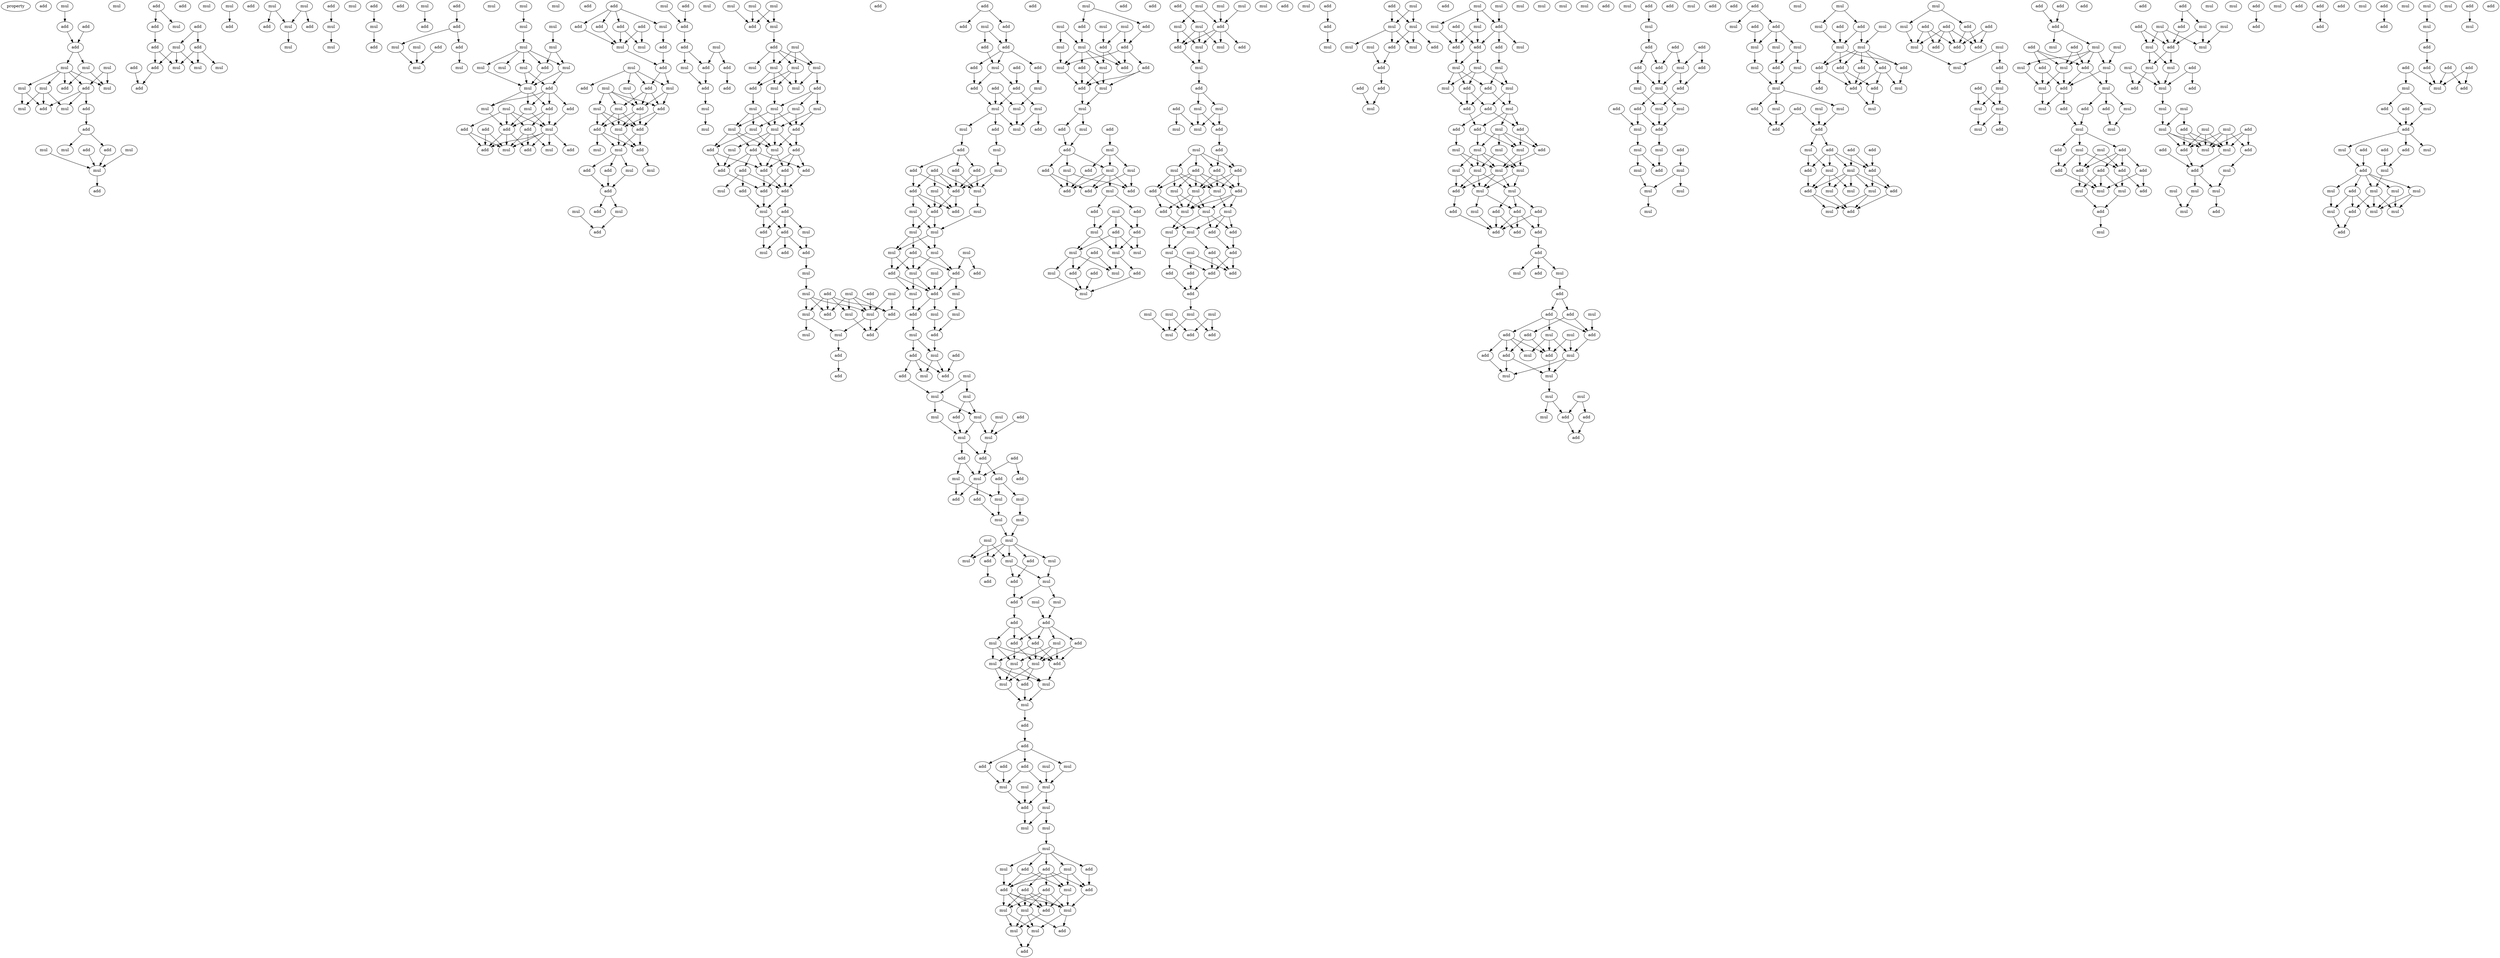 digraph {
    node [fontcolor=black]
    property [mul=2,lf=1.2]
    0 [ label = add ];
    1 [ label = mul ];
    2 [ label = add ];
    3 [ label = add ];
    4 [ label = add ];
    5 [ label = mul ];
    6 [ label = mul ];
    7 [ label = mul ];
    8 [ label = mul ];
    9 [ label = add ];
    10 [ label = mul ];
    11 [ label = add ];
    12 [ label = mul ];
    13 [ label = mul ];
    14 [ label = add ];
    15 [ label = mul ];
    16 [ label = add ];
    17 [ label = add ];
    18 [ label = add ];
    19 [ label = mul ];
    20 [ label = add ];
    21 [ label = mul ];
    22 [ label = mul ];
    23 [ label = mul ];
    24 [ label = add ];
    25 [ label = mul ];
    26 [ label = add ];
    27 [ label = mul ];
    28 [ label = add ];
    29 [ label = add ];
    30 [ label = add ];
    31 [ label = add ];
    32 [ label = mul ];
    33 [ label = mul ];
    34 [ label = mul ];
    35 [ label = add ];
    36 [ label = mul ];
    37 [ label = add ];
    38 [ label = add ];
    39 [ label = add ];
    40 [ label = mul ];
    41 [ label = mul ];
    42 [ label = add ];
    43 [ label = add ];
    44 [ label = mul ];
    45 [ label = mul ];
    46 [ label = add ];
    47 [ label = add ];
    48 [ label = mul ];
    49 [ label = mul ];
    50 [ label = add ];
    51 [ label = mul ];
    52 [ label = mul ];
    53 [ label = mul ];
    54 [ label = add ];
    55 [ label = mul ];
    56 [ label = add ];
    57 [ label = add ];
    58 [ label = mul ];
    59 [ label = add ];
    60 [ label = add ];
    61 [ label = add ];
    62 [ label = mul ];
    63 [ label = mul ];
    64 [ label = add ];
    65 [ label = mul ];
    66 [ label = add ];
    67 [ label = mul ];
    68 [ label = mul ];
    69 [ label = mul ];
    70 [ label = mul ];
    71 [ label = mul ];
    72 [ label = mul ];
    73 [ label = mul ];
    74 [ label = mul ];
    75 [ label = add ];
    76 [ label = mul ];
    77 [ label = mul ];
    78 [ label = mul ];
    79 [ label = add ];
    80 [ label = mul ];
    81 [ label = add ];
    82 [ label = mul ];
    83 [ label = add ];
    84 [ label = mul ];
    85 [ label = mul ];
    86 [ label = add ];
    87 [ label = add ];
    88 [ label = add ];
    89 [ label = add ];
    90 [ label = mul ];
    91 [ label = add ];
    92 [ label = mul ];
    93 [ label = add ];
    94 [ label = mul ];
    95 [ label = add ];
    96 [ label = mul ];
    97 [ label = add ];
    98 [ label = add ];
    99 [ label = add ];
    100 [ label = add ];
    101 [ label = add ];
    102 [ label = mul ];
    103 [ label = add ];
    104 [ label = add ];
    105 [ label = mul ];
    106 [ label = mul ];
    107 [ label = mul ];
    108 [ label = add ];
    109 [ label = add ];
    110 [ label = mul ];
    111 [ label = mul ];
    112 [ label = add ];
    113 [ label = mul ];
    114 [ label = mul ];
    115 [ label = add ];
    116 [ label = add ];
    117 [ label = mul ];
    118 [ label = add ];
    119 [ label = mul ];
    120 [ label = add ];
    121 [ label = mul ];
    122 [ label = add ];
    123 [ label = mul ];
    124 [ label = add ];
    125 [ label = add ];
    126 [ label = mul ];
    127 [ label = mul ];
    128 [ label = add ];
    129 [ label = mul ];
    130 [ label = mul ];
    131 [ label = add ];
    132 [ label = add ];
    133 [ label = mul ];
    134 [ label = add ];
    135 [ label = add ];
    136 [ label = mul ];
    137 [ label = add ];
    138 [ label = mul ];
    139 [ label = add ];
    140 [ label = mul ];
    141 [ label = add ];
    142 [ label = add ];
    143 [ label = add ];
    144 [ label = mul ];
    145 [ label = mul ];
    146 [ label = mul ];
    147 [ label = mul ];
    148 [ label = mul ];
    149 [ label = mul ];
    150 [ label = add ];
    151 [ label = add ];
    152 [ label = mul ];
    153 [ label = mul ];
    154 [ label = mul ];
    155 [ label = mul ];
    156 [ label = mul ];
    157 [ label = mul ];
    158 [ label = add ];
    159 [ label = add ];
    160 [ label = mul ];
    161 [ label = mul ];
    162 [ label = mul ];
    163 [ label = mul ];
    164 [ label = mul ];
    165 [ label = mul ];
    166 [ label = mul ];
    167 [ label = add ];
    168 [ label = mul ];
    169 [ label = mul ];
    170 [ label = add ];
    171 [ label = add ];
    172 [ label = add ];
    173 [ label = mul ];
    174 [ label = add ];
    175 [ label = add ];
    176 [ label = add ];
    177 [ label = add ];
    178 [ label = add ];
    179 [ label = add ];
    180 [ label = add ];
    181 [ label = mul ];
    182 [ label = add ];
    183 [ label = mul ];
    184 [ label = add ];
    185 [ label = add ];
    186 [ label = mul ];
    187 [ label = add ];
    188 [ label = add ];
    189 [ label = mul ];
    190 [ label = add ];
    191 [ label = mul ];
    192 [ label = mul ];
    193 [ label = add ];
    194 [ label = mul ];
    195 [ label = add ];
    196 [ label = mul ];
    197 [ label = mul ];
    198 [ label = mul ];
    199 [ label = mul ];
    200 [ label = add ];
    201 [ label = add ];
    202 [ label = mul ];
    203 [ label = mul ];
    204 [ label = add ];
    205 [ label = add ];
    206 [ label = add ];
    207 [ label = add ];
    208 [ label = add ];
    209 [ label = add ];
    210 [ label = mul ];
    211 [ label = add ];
    212 [ label = add ];
    213 [ label = add ];
    214 [ label = mul ];
    215 [ label = add ];
    216 [ label = add ];
    217 [ label = add ];
    218 [ label = mul ];
    219 [ label = add ];
    220 [ label = add ];
    221 [ label = add ];
    222 [ label = mul ];
    223 [ label = mul ];
    224 [ label = mul ];
    225 [ label = mul ];
    226 [ label = add ];
    227 [ label = add ];
    228 [ label = mul ];
    229 [ label = add ];
    230 [ label = mul ];
    231 [ label = add ];
    232 [ label = add ];
    233 [ label = add ];
    234 [ label = mul ];
    235 [ label = add ];
    236 [ label = mul ];
    237 [ label = mul ];
    238 [ label = add ];
    239 [ label = add ];
    240 [ label = mul ];
    241 [ label = mul ];
    242 [ label = add ];
    243 [ label = add ];
    244 [ label = mul ];
    245 [ label = mul ];
    246 [ label = mul ];
    247 [ label = mul ];
    248 [ label = add ];
    249 [ label = mul ];
    250 [ label = mul ];
    251 [ label = add ];
    252 [ label = add ];
    253 [ label = mul ];
    254 [ label = add ];
    255 [ label = mul ];
    256 [ label = mul ];
    257 [ label = add ];
    258 [ label = mul ];
    259 [ label = add ];
    260 [ label = mul ];
    261 [ label = add ];
    262 [ label = mul ];
    263 [ label = add ];
    264 [ label = mul ];
    265 [ label = add ];
    266 [ label = add ];
    267 [ label = add ];
    268 [ label = add ];
    269 [ label = mul ];
    270 [ label = mul ];
    271 [ label = mul ];
    272 [ label = mul ];
    273 [ label = mul ];
    274 [ label = mul ];
    275 [ label = mul ];
    276 [ label = add ];
    277 [ label = add ];
    278 [ label = mul ];
    279 [ label = mul ];
    280 [ label = add ];
    281 [ label = add ];
    282 [ label = add ];
    283 [ label = mul ];
    284 [ label = mul ];
    285 [ label = add ];
    286 [ label = add ];
    287 [ label = add ];
    288 [ label = add ];
    289 [ label = mul ];
    290 [ label = mul ];
    291 [ label = mul ];
    292 [ label = mul ];
    293 [ label = mul ];
    294 [ label = mul ];
    295 [ label = add ];
    296 [ label = mul ];
    297 [ label = mul ];
    298 [ label = mul ];
    299 [ label = add ];
    300 [ label = mul ];
    301 [ label = add ];
    302 [ label = add ];
    303 [ label = mul ];
    304 [ label = mul ];
    305 [ label = add ];
    306 [ label = add ];
    307 [ label = add ];
    308 [ label = mul ];
    309 [ label = add ];
    310 [ label = add ];
    311 [ label = add ];
    312 [ label = mul ];
    313 [ label = mul ];
    314 [ label = add ];
    315 [ label = mul ];
    316 [ label = mul ];
    317 [ label = mul ];
    318 [ label = mul ];
    319 [ label = add ];
    320 [ label = mul ];
    321 [ label = add ];
    322 [ label = add ];
    323 [ label = add ];
    324 [ label = add ];
    325 [ label = mul ];
    326 [ label = mul ];
    327 [ label = add ];
    328 [ label = mul ];
    329 [ label = mul ];
    330 [ label = mul ];
    331 [ label = add ];
    332 [ label = mul ];
    333 [ label = mul ];
    334 [ label = mul ];
    335 [ label = mul ];
    336 [ label = mul ];
    337 [ label = add ];
    338 [ label = add ];
    339 [ label = add ];
    340 [ label = mul ];
    341 [ label = add ];
    342 [ label = mul ];
    343 [ label = add ];
    344 [ label = add ];
    345 [ label = add ];
    346 [ label = mul ];
    347 [ label = mul ];
    348 [ label = add ];
    349 [ label = mul ];
    350 [ label = mul ];
    351 [ label = mul ];
    352 [ label = add ];
    353 [ label = add ];
    354 [ label = mul ];
    355 [ label = mul ];
    356 [ label = mul ];
    357 [ label = add ];
    358 [ label = add ];
    359 [ label = mul ];
    360 [ label = add ];
    361 [ label = mul ];
    362 [ label = mul ];
    363 [ label = add ];
    364 [ label = add ];
    365 [ label = mul ];
    366 [ label = mul ];
    367 [ label = add ];
    368 [ label = add ];
    369 [ label = add ];
    370 [ label = mul ];
    371 [ label = mul ];
    372 [ label = add ];
    373 [ label = add ];
    374 [ label = mul ];
    375 [ label = add ];
    376 [ label = mul ];
    377 [ label = add ];
    378 [ label = add ];
    379 [ label = mul ];
    380 [ label = add ];
    381 [ label = mul ];
    382 [ label = mul ];
    383 [ label = add ];
    384 [ label = add ];
    385 [ label = add ];
    386 [ label = mul ];
    387 [ label = add ];
    388 [ label = mul ];
    389 [ label = add ];
    390 [ label = add ];
    391 [ label = add ];
    392 [ label = mul ];
    393 [ label = mul ];
    394 [ label = add ];
    395 [ label = mul ];
    396 [ label = mul ];
    397 [ label = add ];
    398 [ label = mul ];
    399 [ label = add ];
    400 [ label = add ];
    401 [ label = mul ];
    402 [ label = mul ];
    403 [ label = add ];
    404 [ label = add ];
    405 [ label = mul ];
    406 [ label = mul ];
    407 [ label = mul ];
    408 [ label = mul ];
    409 [ label = mul ];
    410 [ label = add ];
    411 [ label = add ];
    412 [ label = add ];
    413 [ label = mul ];
    414 [ label = mul ];
    415 [ label = mul ];
    416 [ label = mul ];
    417 [ label = add ];
    418 [ label = add ];
    419 [ label = add ];
    420 [ label = mul ];
    421 [ label = mul ];
    422 [ label = mul ];
    423 [ label = mul ];
    424 [ label = add ];
    425 [ label = mul ];
    426 [ label = mul ];
    427 [ label = add ];
    428 [ label = add ];
    429 [ label = add ];
    430 [ label = mul ];
    431 [ label = add ];
    432 [ label = mul ];
    433 [ label = mul ];
    434 [ label = add ];
    435 [ label = add ];
    436 [ label = mul ];
    437 [ label = add ];
    438 [ label = mul ];
    439 [ label = mul ];
    440 [ label = mul ];
    441 [ label = mul ];
    442 [ label = add ];
    443 [ label = add ];
    444 [ label = mul ];
    445 [ label = mul ];
    446 [ label = mul ];
    447 [ label = add ];
    448 [ label = add ];
    449 [ label = add ];
    450 [ label = add ];
    451 [ label = add ];
    452 [ label = add ];
    453 [ label = add ];
    454 [ label = mul ];
    455 [ label = mul ];
    456 [ label = mul ];
    457 [ label = mul ];
    458 [ label = add ];
    459 [ label = mul ];
    460 [ label = add ];
    461 [ label = add ];
    462 [ label = add ];
    463 [ label = mul ];
    464 [ label = add ];
    465 [ label = mul ];
    466 [ label = mul ];
    467 [ label = mul ];
    468 [ label = add ];
    469 [ label = mul ];
    470 [ label = mul ];
    471 [ label = mul ];
    472 [ label = add ];
    473 [ label = add ];
    474 [ label = add ];
    475 [ label = add ];
    476 [ label = add ];
    477 [ label = mul ];
    478 [ label = mul ];
    479 [ label = mul ];
    480 [ label = add ];
    481 [ label = mul ];
    482 [ label = add ];
    483 [ label = mul ];
    484 [ label = add ];
    485 [ label = add ];
    486 [ label = add ];
    487 [ label = mul ];
    488 [ label = mul ];
    489 [ label = mul ];
    490 [ label = mul ];
    491 [ label = add ];
    492 [ label = mul ];
    493 [ label = add ];
    494 [ label = mul ];
    495 [ label = add ];
    496 [ label = mul ];
    497 [ label = add ];
    498 [ label = add ];
    499 [ label = add ];
    500 [ label = mul ];
    501 [ label = add ];
    502 [ label = mul ];
    503 [ label = add ];
    504 [ label = mul ];
    505 [ label = mul ];
    506 [ label = mul ];
    507 [ label = mul ];
    508 [ label = mul ];
    509 [ label = mul ];
    510 [ label = mul ];
    511 [ label = add ];
    512 [ label = mul ];
    513 [ label = mul ];
    514 [ label = mul ];
    515 [ label = add ];
    516 [ label = add ];
    517 [ label = add ];
    518 [ label = add ];
    519 [ label = add ];
    520 [ label = add ];
    521 [ label = add ];
    522 [ label = add ];
    523 [ label = mul ];
    524 [ label = mul ];
    525 [ label = add ];
    526 [ label = mul ];
    527 [ label = mul ];
    528 [ label = add ];
    529 [ label = add ];
    530 [ label = add ];
    531 [ label = mul ];
    532 [ label = add ];
    533 [ label = add ];
    534 [ label = add ];
    535 [ label = mul ];
    536 [ label = mul ];
    537 [ label = add ];
    538 [ label = add ];
    539 [ label = mul ];
    540 [ label = add ];
    541 [ label = mul ];
    542 [ label = mul ];
    543 [ label = mul ];
    544 [ label = mul ];
    545 [ label = mul ];
    546 [ label = add ];
    547 [ label = mul ];
    548 [ label = add ];
    549 [ label = mul ];
    550 [ label = add ];
    551 [ label = mul ];
    552 [ label = add ];
    553 [ label = mul ];
    554 [ label = add ];
    555 [ label = add ];
    556 [ label = mul ];
    557 [ label = add ];
    558 [ label = add ];
    559 [ label = mul ];
    560 [ label = add ];
    561 [ label = add ];
    562 [ label = add ];
    563 [ label = mul ];
    564 [ label = add ];
    565 [ label = add ];
    566 [ label = mul ];
    567 [ label = add ];
    568 [ label = mul ];
    569 [ label = mul ];
    570 [ label = mul ];
    571 [ label = add ];
    572 [ label = add ];
    573 [ label = mul ];
    574 [ label = add ];
    575 [ label = mul ];
    576 [ label = mul ];
    577 [ label = add ];
    578 [ label = mul ];
    579 [ label = mul ];
    580 [ label = add ];
    581 [ label = add ];
    582 [ label = mul ];
    583 [ label = mul ];
    584 [ label = mul ];
    585 [ label = add ];
    586 [ label = add ];
    587 [ label = mul ];
    588 [ label = add ];
    589 [ label = mul ];
    590 [ label = mul ];
    591 [ label = mul ];
    592 [ label = add ];
    593 [ label = mul ];
    594 [ label = mul ];
    595 [ label = mul ];
    596 [ label = mul ];
    597 [ label = add ];
    598 [ label = add ];
    599 [ label = mul ];
    600 [ label = mul ];
    601 [ label = add ];
    602 [ label = add ];
    603 [ label = add ];
    604 [ label = add ];
    605 [ label = mul ];
    606 [ label = add ];
    607 [ label = add ];
    608 [ label = add ];
    609 [ label = mul ];
    610 [ label = mul ];
    611 [ label = mul ];
    612 [ label = mul ];
    613 [ label = mul ];
    614 [ label = add ];
    615 [ label = add ];
    616 [ label = mul ];
    617 [ label = add ];
    618 [ label = mul ];
    619 [ label = mul ];
    620 [ label = add ];
    621 [ label = mul ];
    622 [ label = mul ];
    623 [ label = add ];
    624 [ label = mul ];
    625 [ label = mul ];
    626 [ label = add ];
    627 [ label = add ];
    628 [ label = add ];
    629 [ label = add ];
    630 [ label = add ];
    631 [ label = add ];
    632 [ label = mul ];
    633 [ label = add ];
    634 [ label = add ];
    635 [ label = mul ];
    636 [ label = mul ];
    637 [ label = add ];
    638 [ label = add ];
    639 [ label = add ];
    640 [ label = add ];
    641 [ label = mul ];
    642 [ label = add ];
    643 [ label = add ];
    644 [ label = mul ];
    645 [ label = mul ];
    646 [ label = add ];
    647 [ label = add ];
    648 [ label = mul ];
    649 [ label = add ];
    650 [ label = mul ];
    651 [ label = mul ];
    652 [ label = mul ];
    653 [ label = add ];
    654 [ label = add ];
    655 [ label = add ];
    656 [ label = mul ];
    657 [ label = add ];
    658 [ label = add ];
    659 [ label = mul ];
    660 [ label = mul ];
    661 [ label = mul ];
    662 [ label = add ];
    663 [ label = add ];
    664 [ label = mul ];
    665 [ label = mul ];
    666 [ label = mul ];
    667 [ label = add ];
    668 [ label = mul ];
    669 [ label = add ];
    670 [ label = mul ];
    671 [ label = mul ];
    672 [ label = add ];
    673 [ label = add ];
    674 [ label = mul ];
    675 [ label = add ];
    676 [ label = mul ];
    677 [ label = mul ];
    678 [ label = add ];
    679 [ label = mul ];
    680 [ label = mul ];
    681 [ label = add ];
    682 [ label = add ];
    683 [ label = add ];
    684 [ label = add ];
    685 [ label = add ];
    686 [ label = add ];
    687 [ label = mul ];
    688 [ label = mul ];
    689 [ label = mul ];
    690 [ label = add ];
    691 [ label = add ];
    692 [ label = mul ];
    693 [ label = add ];
    694 [ label = add ];
    695 [ label = add ];
    696 [ label = add ];
    697 [ label = add ];
    698 [ label = mul ];
    699 [ label = mul ];
    700 [ label = mul ];
    701 [ label = add ];
    702 [ label = mul ];
    703 [ label = mul ];
    704 [ label = mul ];
    705 [ label = add ];
    706 [ label = mul ];
    707 [ label = mul ];
    708 [ label = mul ];
    709 [ label = add ];
    710 [ label = add ];
    711 [ label = mul ];
    712 [ label = mul ];
    713 [ label = mul ];
    714 [ label = add ];
    715 [ label = mul ];
    716 [ label = mul ];
    717 [ label = add ];
    718 [ label = mul ];
    719 [ label = add ];
    720 [ label = mul ];
    721 [ label = add ];
    722 [ label = mul ];
    723 [ label = add ];
    724 [ label = add ];
    725 [ label = mul ];
    726 [ label = mul ];
    727 [ label = mul ];
    728 [ label = mul ];
    729 [ label = mul ];
    730 [ label = add ];
    731 [ label = mul ];
    732 [ label = add ];
    733 [ label = mul ];
    734 [ label = add ];
    735 [ label = add ];
    736 [ label = add ];
    737 [ label = add ];
    738 [ label = add ];
    739 [ label = mul ];
    740 [ label = add ];
    741 [ label = mul ];
    742 [ label = mul ];
    743 [ label = mul ];
    744 [ label = mul ];
    745 [ label = add ];
    746 [ label = add ];
    747 [ label = add ];
    748 [ label = add ];
    749 [ label = add ];
    750 [ label = add ];
    751 [ label = mul ];
    752 [ label = add ];
    753 [ label = mul ];
    754 [ label = mul ];
    755 [ label = add ];
    756 [ label = add ];
    757 [ label = add ];
    758 [ label = add ];
    759 [ label = add ];
    760 [ label = add ];
    761 [ label = mul ];
    762 [ label = mul ];
    763 [ label = add ];
    764 [ label = mul ];
    765 [ label = mul ];
    766 [ label = mul ];
    767 [ label = mul ];
    768 [ label = add ];
    769 [ label = mul ];
    770 [ label = mul ];
    771 [ label = add ];
    772 [ label = mul ];
    773 [ label = mul ];
    774 [ label = add ];
    775 [ label = add ];
    776 [ label = add ];
    777 [ label = mul ];
    1 -> 2 [ name = 0 ];
    2 -> 4 [ name = 1 ];
    3 -> 4 [ name = 2 ];
    4 -> 5 [ name = 3 ];
    4 -> 7 [ name = 4 ];
    5 -> 9 [ name = 5 ];
    5 -> 10 [ name = 6 ];
    6 -> 10 [ name = 7 ];
    6 -> 11 [ name = 8 ];
    7 -> 8 [ name = 9 ];
    7 -> 9 [ name = 10 ];
    7 -> 10 [ name = 11 ];
    7 -> 11 [ name = 12 ];
    7 -> 12 [ name = 13 ];
    8 -> 13 [ name = 14 ];
    8 -> 14 [ name = 15 ];
    8 -> 15 [ name = 16 ];
    11 -> 13 [ name = 17 ];
    11 -> 14 [ name = 18 ];
    11 -> 16 [ name = 19 ];
    12 -> 14 [ name = 20 ];
    12 -> 15 [ name = 21 ];
    16 -> 17 [ name = 22 ];
    17 -> 19 [ name = 23 ];
    17 -> 20 [ name = 24 ];
    18 -> 23 [ name = 25 ];
    20 -> 23 [ name = 26 ];
    21 -> 23 [ name = 27 ];
    22 -> 23 [ name = 28 ];
    23 -> 24 [ name = 29 ];
    26 -> 27 [ name = 30 ];
    26 -> 29 [ name = 31 ];
    28 -> 30 [ name = 32 ];
    28 -> 32 [ name = 33 ];
    29 -> 31 [ name = 34 ];
    30 -> 33 [ name = 35 ];
    30 -> 34 [ name = 36 ];
    30 -> 36 [ name = 37 ];
    31 -> 33 [ name = 38 ];
    31 -> 35 [ name = 39 ];
    32 -> 33 [ name = 40 ];
    32 -> 34 [ name = 41 ];
    32 -> 35 [ name = 42 ];
    35 -> 38 [ name = 43 ];
    37 -> 38 [ name = 44 ];
    41 -> 42 [ name = 45 ];
    44 -> 47 [ name = 46 ];
    44 -> 48 [ name = 47 ];
    45 -> 46 [ name = 48 ];
    45 -> 48 [ name = 49 ];
    48 -> 49 [ name = 50 ];
    50 -> 51 [ name = 51 ];
    51 -> 53 [ name = 52 ];
    54 -> 55 [ name = 53 ];
    55 -> 57 [ name = 54 ];
    58 -> 59 [ name = 55 ];
    60 -> 61 [ name = 56 ];
    61 -> 63 [ name = 57 ];
    61 -> 66 [ name = 58 ];
    62 -> 68 [ name = 59 ];
    63 -> 68 [ name = 60 ];
    64 -> 68 [ name = 61 ];
    66 -> 67 [ name = 62 ];
    69 -> 70 [ name = 63 ];
    70 -> 73 [ name = 64 ];
    71 -> 72 [ name = 65 ];
    72 -> 75 [ name = 66 ];
    72 -> 76 [ name = 67 ];
    73 -> 74 [ name = 68 ];
    73 -> 75 [ name = 69 ];
    73 -> 76 [ name = 70 ];
    73 -> 77 [ name = 71 ];
    73 -> 78 [ name = 72 ];
    74 -> 80 [ name = 73 ];
    75 -> 80 [ name = 74 ];
    76 -> 79 [ name = 75 ];
    76 -> 80 [ name = 76 ];
    78 -> 79 [ name = 77 ];
    78 -> 80 [ name = 78 ];
    79 -> 81 [ name = 79 ];
    79 -> 83 [ name = 80 ];
    79 -> 84 [ name = 81 ];
    79 -> 85 [ name = 82 ];
    80 -> 83 [ name = 83 ];
    80 -> 84 [ name = 84 ];
    80 -> 85 [ name = 85 ];
    81 -> 90 [ name = 86 ];
    82 -> 86 [ name = 87 ];
    82 -> 87 [ name = 88 ];
    82 -> 88 [ name = 89 ];
    82 -> 90 [ name = 90 ];
    83 -> 87 [ name = 91 ];
    83 -> 88 [ name = 92 ];
    83 -> 90 [ name = 93 ];
    84 -> 88 [ name = 94 ];
    84 -> 90 [ name = 95 ];
    85 -> 88 [ name = 96 ];
    86 -> 91 [ name = 97 ];
    86 -> 92 [ name = 98 ];
    87 -> 92 [ name = 99 ];
    87 -> 93 [ name = 100 ];
    87 -> 94 [ name = 101 ];
    88 -> 91 [ name = 102 ];
    88 -> 92 [ name = 103 ];
    88 -> 93 [ name = 104 ];
    89 -> 91 [ name = 105 ];
    89 -> 92 [ name = 106 ];
    90 -> 91 [ name = 107 ];
    90 -> 92 [ name = 108 ];
    90 -> 93 [ name = 109 ];
    90 -> 94 [ name = 110 ];
    90 -> 95 [ name = 111 ];
    98 -> 99 [ name = 112 ];
    98 -> 100 [ name = 113 ];
    98 -> 102 [ name = 114 ];
    98 -> 103 [ name = 115 ];
    99 -> 106 [ name = 116 ];
    100 -> 105 [ name = 117 ];
    100 -> 106 [ name = 118 ];
    101 -> 105 [ name = 119 ];
    101 -> 106 [ name = 120 ];
    102 -> 104 [ name = 121 ];
    103 -> 106 [ name = 122 ];
    104 -> 108 [ name = 123 ];
    106 -> 108 [ name = 124 ];
    107 -> 109 [ name = 125 ];
    107 -> 111 [ name = 126 ];
    107 -> 112 [ name = 127 ];
    107 -> 113 [ name = 128 ];
    108 -> 112 [ name = 129 ];
    108 -> 113 [ name = 130 ];
    110 -> 114 [ name = 131 ];
    110 -> 115 [ name = 132 ];
    110 -> 116 [ name = 133 ];
    110 -> 117 [ name = 134 ];
    111 -> 115 [ name = 135 ];
    112 -> 115 [ name = 136 ];
    112 -> 116 [ name = 137 ];
    112 -> 117 [ name = 138 ];
    113 -> 115 [ name = 139 ];
    113 -> 116 [ name = 140 ];
    114 -> 118 [ name = 141 ];
    114 -> 119 [ name = 142 ];
    114 -> 120 [ name = 143 ];
    115 -> 118 [ name = 144 ];
    115 -> 119 [ name = 145 ];
    115 -> 120 [ name = 146 ];
    116 -> 118 [ name = 147 ];
    116 -> 119 [ name = 148 ];
    117 -> 118 [ name = 149 ];
    117 -> 119 [ name = 150 ];
    117 -> 120 [ name = 151 ];
    118 -> 122 [ name = 152 ];
    118 -> 123 [ name = 153 ];
    119 -> 122 [ name = 154 ];
    119 -> 123 [ name = 155 ];
    120 -> 121 [ name = 156 ];
    120 -> 122 [ name = 157 ];
    120 -> 123 [ name = 158 ];
    122 -> 126 [ name = 159 ];
    123 -> 124 [ name = 160 ];
    123 -> 125 [ name = 161 ];
    123 -> 127 [ name = 162 ];
    124 -> 128 [ name = 163 ];
    125 -> 128 [ name = 164 ];
    127 -> 128 [ name = 165 ];
    128 -> 130 [ name = 166 ];
    128 -> 131 [ name = 167 ];
    129 -> 132 [ name = 168 ];
    130 -> 132 [ name = 169 ];
    133 -> 135 [ name = 170 ];
    134 -> 135 [ name = 171 ];
    135 -> 137 [ name = 172 ];
    136 -> 139 [ name = 173 ];
    136 -> 141 [ name = 174 ];
    137 -> 139 [ name = 175 ];
    137 -> 140 [ name = 176 ];
    139 -> 142 [ name = 177 ];
    140 -> 142 [ name = 178 ];
    141 -> 143 [ name = 179 ];
    142 -> 144 [ name = 180 ];
    144 -> 146 [ name = 181 ];
    145 -> 150 [ name = 182 ];
    147 -> 149 [ name = 183 ];
    147 -> 150 [ name = 184 ];
    148 -> 149 [ name = 185 ];
    148 -> 150 [ name = 186 ];
    149 -> 151 [ name = 187 ];
    151 -> 153 [ name = 188 ];
    151 -> 154 [ name = 189 ];
    151 -> 155 [ name = 190 ];
    151 -> 156 [ name = 191 ];
    152 -> 154 [ name = 192 ];
    152 -> 155 [ name = 193 ];
    152 -> 156 [ name = 194 ];
    154 -> 157 [ name = 195 ];
    154 -> 159 [ name = 196 ];
    154 -> 160 [ name = 197 ];
    155 -> 157 [ name = 198 ];
    155 -> 158 [ name = 199 ];
    156 -> 157 [ name = 200 ];
    156 -> 159 [ name = 201 ];
    156 -> 160 [ name = 202 ];
    158 -> 162 [ name = 203 ];
    158 -> 163 [ name = 204 ];
    158 -> 164 [ name = 205 ];
    159 -> 161 [ name = 206 ];
    160 -> 164 [ name = 207 ];
    161 -> 165 [ name = 208 ];
    161 -> 166 [ name = 209 ];
    161 -> 168 [ name = 210 ];
    162 -> 166 [ name = 211 ];
    162 -> 167 [ name = 212 ];
    163 -> 165 [ name = 213 ];
    163 -> 167 [ name = 214 ];
    164 -> 166 [ name = 215 ];
    164 -> 167 [ name = 216 ];
    164 -> 168 [ name = 217 ];
    165 -> 169 [ name = 218 ];
    165 -> 171 [ name = 219 ];
    166 -> 169 [ name = 220 ];
    166 -> 170 [ name = 221 ];
    166 -> 172 [ name = 222 ];
    166 -> 173 [ name = 223 ];
    167 -> 169 [ name = 224 ];
    167 -> 172 [ name = 225 ];
    168 -> 169 [ name = 226 ];
    168 -> 170 [ name = 227 ];
    168 -> 171 [ name = 228 ];
    169 -> 174 [ name = 229 ];
    169 -> 176 [ name = 230 ];
    170 -> 175 [ name = 231 ];
    170 -> 176 [ name = 232 ];
    170 -> 177 [ name = 233 ];
    170 -> 178 [ name = 234 ];
    171 -> 176 [ name = 235 ];
    171 -> 177 [ name = 236 ];
    172 -> 174 [ name = 237 ];
    172 -> 176 [ name = 238 ];
    172 -> 178 [ name = 239 ];
    173 -> 177 [ name = 240 ];
    174 -> 179 [ name = 241 ];
    174 -> 180 [ name = 242 ];
    175 -> 179 [ name = 243 ];
    175 -> 181 [ name = 244 ];
    175 -> 182 [ name = 245 ];
    176 -> 179 [ name = 246 ];
    176 -> 180 [ name = 247 ];
    177 -> 180 [ name = 248 ];
    178 -> 179 [ name = 249 ];
    179 -> 183 [ name = 250 ];
    179 -> 184 [ name = 251 ];
    180 -> 183 [ name = 252 ];
    182 -> 183 [ name = 253 ];
    183 -> 185 [ name = 254 ];
    183 -> 187 [ name = 255 ];
    184 -> 185 [ name = 256 ];
    184 -> 186 [ name = 257 ];
    184 -> 187 [ name = 258 ];
    185 -> 189 [ name = 259 ];
    186 -> 188 [ name = 260 ];
    187 -> 188 [ name = 261 ];
    187 -> 189 [ name = 262 ];
    187 -> 190 [ name = 263 ];
    188 -> 191 [ name = 264 ];
    191 -> 194 [ name = 265 ];
    192 -> 197 [ name = 266 ];
    192 -> 198 [ name = 267 ];
    192 -> 200 [ name = 268 ];
    192 -> 201 [ name = 269 ];
    193 -> 197 [ name = 270 ];
    193 -> 199 [ name = 271 ];
    193 -> 200 [ name = 272 ];
    193 -> 201 [ name = 273 ];
    194 -> 198 [ name = 274 ];
    194 -> 199 [ name = 275 ];
    194 -> 200 [ name = 276 ];
    195 -> 198 [ name = 277 ];
    196 -> 198 [ name = 278 ];
    196 -> 201 [ name = 279 ];
    197 -> 204 [ name = 280 ];
    198 -> 202 [ name = 281 ];
    198 -> 204 [ name = 282 ];
    199 -> 202 [ name = 283 ];
    199 -> 203 [ name = 284 ];
    201 -> 204 [ name = 285 ];
    202 -> 206 [ name = 286 ];
    206 -> 208 [ name = 287 ];
    207 -> 209 [ name = 288 ];
    207 -> 211 [ name = 289 ];
    210 -> 212 [ name = 290 ];
    210 -> 213 [ name = 291 ];
    211 -> 213 [ name = 292 ];
    212 -> 214 [ name = 293 ];
    213 -> 214 [ name = 294 ];
    213 -> 216 [ name = 295 ];
    213 -> 217 [ name = 296 ];
    214 -> 219 [ name = 297 ];
    214 -> 220 [ name = 298 ];
    215 -> 219 [ name = 299 ];
    216 -> 218 [ name = 300 ];
    217 -> 220 [ name = 301 ];
    218 -> 222 [ name = 302 ];
    219 -> 223 [ name = 303 ];
    219 -> 224 [ name = 304 ];
    220 -> 223 [ name = 305 ];
    221 -> 222 [ name = 306 ];
    221 -> 223 [ name = 307 ];
    222 -> 228 [ name = 308 ];
    223 -> 225 [ name = 309 ];
    223 -> 227 [ name = 310 ];
    223 -> 228 [ name = 311 ];
    224 -> 226 [ name = 312 ];
    224 -> 228 [ name = 313 ];
    225 -> 229 [ name = 314 ];
    227 -> 230 [ name = 315 ];
    229 -> 232 [ name = 316 ];
    229 -> 233 [ name = 317 ];
    229 -> 235 [ name = 318 ];
    230 -> 234 [ name = 319 ];
    231 -> 236 [ name = 320 ];
    231 -> 237 [ name = 321 ];
    231 -> 238 [ name = 322 ];
    231 -> 239 [ name = 323 ];
    232 -> 238 [ name = 324 ];
    232 -> 239 [ name = 325 ];
    233 -> 236 [ name = 326 ];
    233 -> 238 [ name = 327 ];
    234 -> 236 [ name = 328 ];
    234 -> 238 [ name = 329 ];
    235 -> 236 [ name = 330 ];
    235 -> 238 [ name = 331 ];
    236 -> 241 [ name = 332 ];
    237 -> 242 [ name = 333 ];
    237 -> 243 [ name = 334 ];
    238 -> 242 [ name = 335 ];
    238 -> 243 [ name = 336 ];
    239 -> 240 [ name = 337 ];
    239 -> 242 [ name = 338 ];
    239 -> 243 [ name = 339 ];
    240 -> 244 [ name = 340 ];
    240 -> 245 [ name = 341 ];
    241 -> 245 [ name = 342 ];
    242 -> 244 [ name = 343 ];
    242 -> 245 [ name = 344 ];
    244 -> 247 [ name = 345 ];
    244 -> 248 [ name = 346 ];
    244 -> 249 [ name = 347 ];
    245 -> 247 [ name = 348 ];
    245 -> 249 [ name = 349 ];
    246 -> 251 [ name = 350 ];
    246 -> 254 [ name = 351 ];
    247 -> 250 [ name = 352 ];
    247 -> 252 [ name = 353 ];
    248 -> 250 [ name = 354 ];
    248 -> 252 [ name = 355 ];
    248 -> 254 [ name = 356 ];
    249 -> 250 [ name = 357 ];
    249 -> 254 [ name = 358 ];
    250 -> 256 [ name = 359 ];
    250 -> 257 [ name = 360 ];
    252 -> 256 [ name = 361 ];
    252 -> 257 [ name = 362 ];
    253 -> 257 [ name = 363 ];
    254 -> 255 [ name = 364 ];
    254 -> 257 [ name = 365 ];
    255 -> 258 [ name = 366 ];
    256 -> 259 [ name = 367 ];
    257 -> 259 [ name = 368 ];
    257 -> 260 [ name = 369 ];
    258 -> 261 [ name = 370 ];
    259 -> 262 [ name = 371 ];
    260 -> 261 [ name = 372 ];
    261 -> 264 [ name = 373 ];
    262 -> 264 [ name = 374 ];
    262 -> 265 [ name = 375 ];
    263 -> 268 [ name = 376 ];
    264 -> 268 [ name = 377 ];
    264 -> 270 [ name = 378 ];
    265 -> 266 [ name = 379 ];
    265 -> 268 [ name = 380 ];
    265 -> 270 [ name = 381 ];
    266 -> 271 [ name = 382 ];
    269 -> 271 [ name = 383 ];
    269 -> 272 [ name = 384 ];
    271 -> 274 [ name = 385 ];
    271 -> 275 [ name = 386 ];
    272 -> 275 [ name = 387 ];
    272 -> 277 [ name = 388 ];
    273 -> 279 [ name = 389 ];
    274 -> 278 [ name = 390 ];
    275 -> 278 [ name = 391 ];
    275 -> 279 [ name = 392 ];
    276 -> 279 [ name = 393 ];
    277 -> 278 [ name = 394 ];
    278 -> 280 [ name = 395 ];
    278 -> 282 [ name = 396 ];
    279 -> 282 [ name = 397 ];
    280 -> 283 [ name = 398 ];
    280 -> 284 [ name = 399 ];
    281 -> 284 [ name = 400 ];
    281 -> 286 [ name = 401 ];
    282 -> 284 [ name = 402 ];
    282 -> 285 [ name = 403 ];
    283 -> 288 [ name = 404 ];
    283 -> 289 [ name = 405 ];
    284 -> 287 [ name = 406 ];
    284 -> 288 [ name = 407 ];
    285 -> 289 [ name = 408 ];
    285 -> 290 [ name = 409 ];
    287 -> 292 [ name = 410 ];
    289 -> 292 [ name = 411 ];
    290 -> 291 [ name = 412 ];
    291 -> 294 [ name = 413 ];
    292 -> 294 [ name = 414 ];
    293 -> 296 [ name = 415 ];
    293 -> 298 [ name = 416 ];
    293 -> 299 [ name = 417 ];
    294 -> 295 [ name = 418 ];
    294 -> 296 [ name = 419 ];
    294 -> 297 [ name = 420 ];
    294 -> 298 [ name = 421 ];
    294 -> 299 [ name = 422 ];
    295 -> 302 [ name = 423 ];
    296 -> 300 [ name = 424 ];
    296 -> 302 [ name = 425 ];
    297 -> 300 [ name = 426 ];
    299 -> 301 [ name = 427 ];
    300 -> 304 [ name = 428 ];
    300 -> 305 [ name = 429 ];
    302 -> 305 [ name = 430 ];
    303 -> 307 [ name = 431 ];
    304 -> 307 [ name = 432 ];
    305 -> 306 [ name = 433 ];
    306 -> 309 [ name = 434 ];
    306 -> 311 [ name = 435 ];
    306 -> 312 [ name = 436 ];
    307 -> 308 [ name = 437 ];
    307 -> 309 [ name = 438 ];
    307 -> 310 [ name = 439 ];
    307 -> 311 [ name = 440 ];
    308 -> 313 [ name = 441 ];
    308 -> 314 [ name = 442 ];
    308 -> 316 [ name = 443 ];
    309 -> 313 [ name = 444 ];
    309 -> 316 [ name = 445 ];
    310 -> 313 [ name = 446 ];
    310 -> 314 [ name = 447 ];
    311 -> 313 [ name = 448 ];
    311 -> 314 [ name = 449 ];
    311 -> 315 [ name = 450 ];
    312 -> 314 [ name = 451 ];
    312 -> 315 [ name = 452 ];
    312 -> 316 [ name = 453 ];
    313 -> 318 [ name = 454 ];
    313 -> 319 [ name = 455 ];
    314 -> 317 [ name = 456 ];
    315 -> 317 [ name = 457 ];
    315 -> 318 [ name = 458 ];
    315 -> 319 [ name = 459 ];
    316 -> 317 [ name = 460 ];
    316 -> 318 [ name = 461 ];
    317 -> 320 [ name = 462 ];
    318 -> 320 [ name = 463 ];
    319 -> 320 [ name = 464 ];
    320 -> 321 [ name = 465 ];
    321 -> 322 [ name = 466 ];
    322 -> 323 [ name = 467 ];
    322 -> 324 [ name = 468 ];
    322 -> 326 [ name = 469 ];
    323 -> 330 [ name = 470 ];
    324 -> 328 [ name = 471 ];
    324 -> 330 [ name = 472 ];
    325 -> 328 [ name = 473 ];
    326 -> 328 [ name = 474 ];
    327 -> 330 [ name = 475 ];
    328 -> 331 [ name = 476 ];
    328 -> 332 [ name = 477 ];
    329 -> 331 [ name = 478 ];
    330 -> 331 [ name = 479 ];
    331 -> 333 [ name = 480 ];
    332 -> 333 [ name = 481 ];
    332 -> 334 [ name = 482 ];
    334 -> 335 [ name = 483 ];
    335 -> 336 [ name = 484 ];
    335 -> 337 [ name = 485 ];
    335 -> 338 [ name = 486 ];
    335 -> 339 [ name = 487 ];
    335 -> 340 [ name = 488 ];
    336 -> 341 [ name = 489 ];
    336 -> 342 [ name = 490 ];
    336 -> 343 [ name = 491 ];
    337 -> 341 [ name = 492 ];
    337 -> 342 [ name = 493 ];
    338 -> 343 [ name = 494 ];
    339 -> 341 [ name = 495 ];
    339 -> 342 [ name = 496 ];
    339 -> 343 [ name = 497 ];
    339 -> 344 [ name = 498 ];
    339 -> 345 [ name = 499 ];
    340 -> 341 [ name = 500 ];
    341 -> 346 [ name = 501 ];
    341 -> 347 [ name = 502 ];
    341 -> 348 [ name = 503 ];
    341 -> 349 [ name = 504 ];
    342 -> 348 [ name = 505 ];
    342 -> 349 [ name = 506 ];
    343 -> 349 [ name = 507 ];
    344 -> 346 [ name = 508 ];
    344 -> 347 [ name = 509 ];
    344 -> 348 [ name = 510 ];
    344 -> 349 [ name = 511 ];
    345 -> 346 [ name = 512 ];
    345 -> 347 [ name = 513 ];
    345 -> 348 [ name = 514 ];
    345 -> 349 [ name = 515 ];
    346 -> 350 [ name = 516 ];
    346 -> 351 [ name = 517 ];
    347 -> 350 [ name = 518 ];
    347 -> 351 [ name = 519 ];
    347 -> 352 [ name = 520 ];
    348 -> 351 [ name = 521 ];
    349 -> 350 [ name = 522 ];
    349 -> 352 [ name = 523 ];
    350 -> 353 [ name = 524 ];
    351 -> 353 [ name = 525 ];
    354 -> 357 [ name = 526 ];
    354 -> 358 [ name = 527 ];
    355 -> 363 [ name = 528 ];
    356 -> 360 [ name = 529 ];
    356 -> 363 [ name = 530 ];
    357 -> 362 [ name = 531 ];
    358 -> 360 [ name = 532 ];
    359 -> 361 [ name = 533 ];
    359 -> 362 [ name = 534 ];
    360 -> 366 [ name = 535 ];
    360 -> 367 [ name = 536 ];
    360 -> 368 [ name = 537 ];
    361 -> 366 [ name = 538 ];
    362 -> 364 [ name = 539 ];
    362 -> 365 [ name = 540 ];
    362 -> 366 [ name = 541 ];
    362 -> 367 [ name = 542 ];
    363 -> 365 [ name = 543 ];
    363 -> 367 [ name = 544 ];
    364 -> 369 [ name = 545 ];
    364 -> 370 [ name = 546 ];
    365 -> 369 [ name = 547 ];
    365 -> 370 [ name = 548 ];
    366 -> 369 [ name = 549 ];
    368 -> 369 [ name = 550 ];
    368 -> 370 [ name = 551 ];
    369 -> 371 [ name = 552 ];
    370 -> 371 [ name = 553 ];
    371 -> 373 [ name = 554 ];
    371 -> 374 [ name = 555 ];
    373 -> 377 [ name = 556 ];
    374 -> 377 [ name = 557 ];
    375 -> 376 [ name = 558 ];
    376 -> 378 [ name = 559 ];
    376 -> 381 [ name = 560 ];
    376 -> 382 [ name = 561 ];
    377 -> 379 [ name = 562 ];
    377 -> 380 [ name = 563 ];
    377 -> 382 [ name = 564 ];
    378 -> 384 [ name = 565 ];
    379 -> 383 [ name = 566 ];
    379 -> 384 [ name = 567 ];
    380 -> 384 [ name = 568 ];
    380 -> 385 [ name = 569 ];
    381 -> 383 [ name = 570 ];
    381 -> 385 [ name = 571 ];
    382 -> 383 [ name = 572 ];
    382 -> 384 [ name = 573 ];
    382 -> 385 [ name = 574 ];
    382 -> 386 [ name = 575 ];
    386 -> 387 [ name = 576 ];
    386 -> 389 [ name = 577 ];
    387 -> 391 [ name = 578 ];
    388 -> 390 [ name = 579 ];
    388 -> 391 [ name = 580 ];
    388 -> 392 [ name = 581 ];
    389 -> 392 [ name = 582 ];
    390 -> 393 [ name = 583 ];
    390 -> 395 [ name = 584 ];
    390 -> 396 [ name = 585 ];
    391 -> 395 [ name = 586 ];
    391 -> 396 [ name = 587 ];
    392 -> 393 [ name = 588 ];
    392 -> 396 [ name = 589 ];
    393 -> 398 [ name = 590 ];
    393 -> 399 [ name = 591 ];
    393 -> 401 [ name = 592 ];
    394 -> 399 [ name = 593 ];
    394 -> 401 [ name = 594 ];
    396 -> 400 [ name = 595 ];
    396 -> 401 [ name = 596 ];
    397 -> 402 [ name = 597 ];
    398 -> 402 [ name = 598 ];
    399 -> 402 [ name = 599 ];
    400 -> 402 [ name = 600 ];
    404 -> 409 [ name = 601 ];
    405 -> 410 [ name = 602 ];
    406 -> 408 [ name = 603 ];
    406 -> 410 [ name = 604 ];
    407 -> 410 [ name = 605 ];
    408 -> 411 [ name = 606 ];
    408 -> 415 [ name = 607 ];
    409 -> 411 [ name = 608 ];
    409 -> 413 [ name = 609 ];
    409 -> 415 [ name = 610 ];
    410 -> 411 [ name = 611 ];
    410 -> 412 [ name = 612 ];
    410 -> 413 [ name = 613 ];
    410 -> 415 [ name = 614 ];
    411 -> 416 [ name = 615 ];
    415 -> 416 [ name = 616 ];
    416 -> 418 [ name = 617 ];
    418 -> 420 [ name = 618 ];
    418 -> 422 [ name = 619 ];
    419 -> 423 [ name = 620 ];
    419 -> 425 [ name = 621 ];
    420 -> 423 [ name = 622 ];
    420 -> 424 [ name = 623 ];
    422 -> 423 [ name = 624 ];
    422 -> 424 [ name = 625 ];
    424 -> 427 [ name = 626 ];
    426 -> 428 [ name = 627 ];
    426 -> 429 [ name = 628 ];
    426 -> 430 [ name = 629 ];
    426 -> 431 [ name = 630 ];
    427 -> 428 [ name = 631 ];
    427 -> 429 [ name = 632 ];
    428 -> 433 [ name = 633 ];
    428 -> 434 [ name = 634 ];
    428 -> 436 [ name = 635 ];
    429 -> 433 [ name = 636 ];
    429 -> 434 [ name = 637 ];
    429 -> 436 [ name = 638 ];
    430 -> 432 [ name = 639 ];
    430 -> 433 [ name = 640 ];
    430 -> 435 [ name = 641 ];
    430 -> 436 [ name = 642 ];
    431 -> 432 [ name = 643 ];
    431 -> 433 [ name = 644 ];
    431 -> 434 [ name = 645 ];
    431 -> 435 [ name = 646 ];
    431 -> 436 [ name = 647 ];
    432 -> 439 [ name = 648 ];
    432 -> 440 [ name = 649 ];
    433 -> 437 [ name = 650 ];
    433 -> 439 [ name = 651 ];
    433 -> 440 [ name = 652 ];
    434 -> 438 [ name = 653 ];
    434 -> 439 [ name = 654 ];
    434 -> 440 [ name = 655 ];
    435 -> 437 [ name = 656 ];
    435 -> 440 [ name = 657 ];
    436 -> 438 [ name = 658 ];
    436 -> 440 [ name = 659 ];
    437 -> 441 [ name = 660 ];
    438 -> 441 [ name = 661 ];
    438 -> 442 [ name = 662 ];
    438 -> 443 [ name = 663 ];
    439 -> 442 [ name = 664 ];
    439 -> 443 [ name = 665 ];
    439 -> 444 [ name = 666 ];
    440 -> 444 [ name = 667 ];
    441 -> 446 [ name = 668 ];
    441 -> 448 [ name = 669 ];
    442 -> 447 [ name = 670 ];
    443 -> 447 [ name = 671 ];
    444 -> 446 [ name = 672 ];
    445 -> 449 [ name = 673 ];
    445 -> 452 [ name = 674 ];
    446 -> 450 [ name = 675 ];
    446 -> 451 [ name = 676 ];
    447 -> 449 [ name = 677 ];
    447 -> 451 [ name = 678 ];
    448 -> 449 [ name = 679 ];
    448 -> 451 [ name = 680 ];
    450 -> 453 [ name = 681 ];
    451 -> 453 [ name = 682 ];
    452 -> 453 [ name = 683 ];
    453 -> 455 [ name = 684 ];
    454 -> 458 [ name = 685 ];
    454 -> 460 [ name = 686 ];
    455 -> 459 [ name = 687 ];
    455 -> 460 [ name = 688 ];
    456 -> 459 [ name = 689 ];
    457 -> 458 [ name = 690 ];
    457 -> 459 [ name = 691 ];
    461 -> 462 [ name = 692 ];
    462 -> 463 [ name = 693 ];
    464 -> 466 [ name = 694 ];
    464 -> 467 [ name = 695 ];
    465 -> 466 [ name = 696 ];
    465 -> 467 [ name = 697 ];
    466 -> 468 [ name = 698 ];
    466 -> 470 [ name = 699 ];
    466 -> 472 [ name = 700 ];
    467 -> 468 [ name = 701 ];
    467 -> 469 [ name = 702 ];
    467 -> 470 [ name = 703 ];
    468 -> 473 [ name = 704 ];
    471 -> 473 [ name = 705 ];
    473 -> 475 [ name = 706 ];
    474 -> 477 [ name = 707 ];
    475 -> 477 [ name = 708 ];
    478 -> 481 [ name = 709 ];
    478 -> 482 [ name = 710 ];
    478 -> 483 [ name = 711 ];
    479 -> 482 [ name = 712 ];
    480 -> 484 [ name = 713 ];
    480 -> 486 [ name = 714 ];
    481 -> 484 [ name = 715 ];
    481 -> 486 [ name = 716 ];
    482 -> 485 [ name = 717 ];
    482 -> 486 [ name = 718 ];
    482 -> 487 [ name = 719 ];
    483 -> 484 [ name = 720 ];
    484 -> 489 [ name = 721 ];
    485 -> 488 [ name = 722 ];
    486 -> 489 [ name = 723 ];
    486 -> 490 [ name = 724 ];
    488 -> 493 [ name = 725 ];
    488 -> 494 [ name = 726 ];
    489 -> 491 [ name = 727 ];
    489 -> 492 [ name = 728 ];
    489 -> 493 [ name = 729 ];
    490 -> 491 [ name = 730 ];
    490 -> 492 [ name = 731 ];
    490 -> 494 [ name = 732 ];
    491 -> 495 [ name = 733 ];
    491 -> 497 [ name = 734 ];
    492 -> 495 [ name = 735 ];
    493 -> 495 [ name = 736 ];
    493 -> 496 [ name = 737 ];
    494 -> 496 [ name = 738 ];
    494 -> 497 [ name = 739 ];
    495 -> 499 [ name = 740 ];
    496 -> 498 [ name = 741 ];
    496 -> 499 [ name = 742 ];
    496 -> 500 [ name = 743 ];
    497 -> 498 [ name = 744 ];
    497 -> 501 [ name = 745 ];
    498 -> 503 [ name = 746 ];
    498 -> 506 [ name = 747 ];
    499 -> 505 [ name = 748 ];
    499 -> 506 [ name = 749 ];
    500 -> 502 [ name = 750 ];
    500 -> 503 [ name = 751 ];
    500 -> 505 [ name = 752 ];
    500 -> 506 [ name = 753 ];
    501 -> 504 [ name = 754 ];
    502 -> 507 [ name = 755 ];
    502 -> 510 [ name = 756 ];
    503 -> 509 [ name = 757 ];
    504 -> 509 [ name = 758 ];
    504 -> 510 [ name = 759 ];
    505 -> 507 [ name = 760 ];
    505 -> 508 [ name = 761 ];
    505 -> 509 [ name = 762 ];
    505 -> 510 [ name = 763 ];
    506 -> 507 [ name = 764 ];
    506 -> 509 [ name = 765 ];
    507 -> 512 [ name = 766 ];
    507 -> 513 [ name = 767 ];
    508 -> 511 [ name = 768 ];
    508 -> 513 [ name = 769 ];
    509 -> 511 [ name = 770 ];
    509 -> 512 [ name = 771 ];
    509 -> 513 [ name = 772 ];
    510 -> 511 [ name = 773 ];
    510 -> 512 [ name = 774 ];
    510 -> 513 [ name = 775 ];
    511 -> 516 [ name = 776 ];
    512 -> 515 [ name = 777 ];
    512 -> 517 [ name = 778 ];
    512 -> 518 [ name = 779 ];
    513 -> 514 [ name = 780 ];
    513 -> 517 [ name = 781 ];
    514 -> 521 [ name = 782 ];
    515 -> 520 [ name = 783 ];
    515 -> 521 [ name = 784 ];
    516 -> 521 [ name = 785 ];
    517 -> 519 [ name = 786 ];
    517 -> 520 [ name = 787 ];
    517 -> 521 [ name = 788 ];
    518 -> 519 [ name = 789 ];
    518 -> 521 [ name = 790 ];
    520 -> 522 [ name = 791 ];
    522 -> 524 [ name = 792 ];
    522 -> 525 [ name = 793 ];
    522 -> 526 [ name = 794 ];
    526 -> 528 [ name = 795 ];
    528 -> 529 [ name = 796 ];
    528 -> 530 [ name = 797 ];
    529 -> 532 [ name = 798 ];
    529 -> 533 [ name = 799 ];
    529 -> 536 [ name = 800 ];
    530 -> 533 [ name = 801 ];
    530 -> 534 [ name = 802 ];
    531 -> 533 [ name = 803 ];
    532 -> 537 [ name = 804 ];
    532 -> 538 [ name = 805 ];
    532 -> 540 [ name = 806 ];
    532 -> 541 [ name = 807 ];
    533 -> 539 [ name = 808 ];
    534 -> 537 [ name = 809 ];
    534 -> 538 [ name = 810 ];
    535 -> 538 [ name = 811 ];
    535 -> 539 [ name = 812 ];
    536 -> 538 [ name = 813 ];
    536 -> 539 [ name = 814 ];
    536 -> 541 [ name = 815 ];
    537 -> 542 [ name = 816 ];
    537 -> 543 [ name = 817 ];
    538 -> 542 [ name = 818 ];
    539 -> 542 [ name = 819 ];
    539 -> 543 [ name = 820 ];
    540 -> 543 [ name = 821 ];
    542 -> 545 [ name = 822 ];
    544 -> 546 [ name = 823 ];
    544 -> 548 [ name = 824 ];
    545 -> 546 [ name = 825 ];
    545 -> 547 [ name = 826 ];
    546 -> 550 [ name = 827 ];
    548 -> 550 [ name = 828 ];
    554 -> 556 [ name = 829 ];
    556 -> 561 [ name = 830 ];
    557 -> 563 [ name = 831 ];
    557 -> 565 [ name = 832 ];
    558 -> 562 [ name = 833 ];
    558 -> 563 [ name = 834 ];
    561 -> 564 [ name = 835 ];
    561 -> 565 [ name = 836 ];
    562 -> 567 [ name = 837 ];
    563 -> 567 [ name = 838 ];
    563 -> 568 [ name = 839 ];
    564 -> 566 [ name = 840 ];
    564 -> 568 [ name = 841 ];
    565 -> 568 [ name = 842 ];
    566 -> 569 [ name = 843 ];
    567 -> 569 [ name = 844 ];
    568 -> 570 [ name = 845 ];
    568 -> 571 [ name = 846 ];
    569 -> 574 [ name = 847 ];
    570 -> 574 [ name = 848 ];
    571 -> 573 [ name = 849 ];
    571 -> 574 [ name = 850 ];
    572 -> 573 [ name = 851 ];
    573 -> 575 [ name = 852 ];
    574 -> 576 [ name = 853 ];
    575 -> 579 [ name = 854 ];
    575 -> 580 [ name = 855 ];
    576 -> 580 [ name = 856 ];
    577 -> 578 [ name = 857 ];
    578 -> 582 [ name = 858 ];
    578 -> 583 [ name = 859 ];
    579 -> 583 [ name = 860 ];
    583 -> 584 [ name = 861 ];
    585 -> 586 [ name = 862 ];
    585 -> 587 [ name = 863 ];
    586 -> 589 [ name = 864 ];
    586 -> 590 [ name = 865 ];
    586 -> 591 [ name = 866 ];
    588 -> 589 [ name = 867 ];
    589 -> 594 [ name = 868 ];
    590 -> 592 [ name = 869 ];
    590 -> 593 [ name = 870 ];
    591 -> 592 [ name = 871 ];
    592 -> 595 [ name = 872 ];
    593 -> 595 [ name = 873 ];
    594 -> 595 [ name = 874 ];
    595 -> 596 [ name = 875 ];
    595 -> 598 [ name = 876 ];
    595 -> 599 [ name = 877 ];
    596 -> 602 [ name = 878 ];
    597 -> 601 [ name = 879 ];
    597 -> 602 [ name = 880 ];
    598 -> 602 [ name = 881 ];
    599 -> 601 [ name = 882 ];
    600 -> 601 [ name = 883 ];
    601 -> 604 [ name = 884 ];
    601 -> 605 [ name = 885 ];
    603 -> 607 [ name = 886 ];
    604 -> 607 [ name = 887 ];
    604 -> 608 [ name = 888 ];
    604 -> 609 [ name = 889 ];
    604 -> 610 [ name = 890 ];
    605 -> 608 [ name = 891 ];
    605 -> 610 [ name = 892 ];
    606 -> 607 [ name = 893 ];
    606 -> 609 [ name = 894 ];
    607 -> 612 [ name = 895 ];
    607 -> 615 [ name = 896 ];
    608 -> 614 [ name = 897 ];
    609 -> 611 [ name = 898 ];
    609 -> 612 [ name = 899 ];
    609 -> 613 [ name = 900 ];
    609 -> 614 [ name = 901 ];
    609 -> 615 [ name = 902 ];
    610 -> 611 [ name = 903 ];
    610 -> 613 [ name = 904 ];
    610 -> 614 [ name = 905 ];
    611 -> 617 [ name = 906 ];
    612 -> 616 [ name = 907 ];
    612 -> 617 [ name = 908 ];
    614 -> 616 [ name = 909 ];
    614 -> 617 [ name = 910 ];
    615 -> 617 [ name = 911 ];
    619 -> 620 [ name = 912 ];
    619 -> 622 [ name = 913 ];
    620 -> 624 [ name = 914 ];
    620 -> 625 [ name = 915 ];
    621 -> 625 [ name = 916 ];
    622 -> 624 [ name = 917 ];
    623 -> 624 [ name = 918 ];
    624 -> 626 [ name = 919 ];
    624 -> 627 [ name = 920 ];
    624 -> 630 [ name = 921 ];
    625 -> 626 [ name = 922 ];
    625 -> 627 [ name = 923 ];
    625 -> 628 [ name = 924 ];
    625 -> 629 [ name = 925 ];
    625 -> 630 [ name = 926 ];
    626 -> 631 [ name = 927 ];
    626 -> 634 [ name = 928 ];
    627 -> 633 [ name = 929 ];
    627 -> 634 [ name = 930 ];
    628 -> 632 [ name = 931 ];
    628 -> 633 [ name = 932 ];
    628 -> 634 [ name = 933 ];
    629 -> 634 [ name = 934 ];
    630 -> 632 [ name = 935 ];
    633 -> 635 [ name = 936 ];
    634 -> 635 [ name = 937 ];
    636 -> 638 [ name = 938 ];
    636 -> 641 [ name = 939 ];
    637 -> 643 [ name = 940 ];
    637 -> 646 [ name = 941 ];
    638 -> 643 [ name = 942 ];
    638 -> 646 [ name = 943 ];
    639 -> 642 [ name = 944 ];
    639 -> 643 [ name = 945 ];
    639 -> 645 [ name = 946 ];
    640 -> 642 [ name = 947 ];
    640 -> 643 [ name = 948 ];
    640 -> 645 [ name = 949 ];
    640 -> 646 [ name = 950 ];
    641 -> 645 [ name = 951 ];
    644 -> 647 [ name = 952 ];
    644 -> 648 [ name = 953 ];
    645 -> 648 [ name = 954 ];
    647 -> 650 [ name = 955 ];
    649 -> 651 [ name = 956 ];
    649 -> 652 [ name = 957 ];
    650 -> 651 [ name = 958 ];
    650 -> 652 [ name = 959 ];
    651 -> 656 [ name = 960 ];
    652 -> 653 [ name = 961 ];
    652 -> 656 [ name = 962 ];
    654 -> 657 [ name = 963 ];
    655 -> 657 [ name = 964 ];
    657 -> 659 [ name = 965 ];
    657 -> 660 [ name = 966 ];
    658 -> 665 [ name = 967 ];
    658 -> 667 [ name = 968 ];
    660 -> 664 [ name = 969 ];
    660 -> 665 [ name = 970 ];
    660 -> 666 [ name = 971 ];
    660 -> 667 [ name = 972 ];
    661 -> 666 [ name = 973 ];
    662 -> 663 [ name = 974 ];
    662 -> 665 [ name = 975 ];
    662 -> 667 [ name = 976 ];
    663 -> 669 [ name = 977 ];
    663 -> 670 [ name = 978 ];
    664 -> 670 [ name = 979 ];
    665 -> 669 [ name = 980 ];
    665 -> 670 [ name = 981 ];
    666 -> 668 [ name = 982 ];
    666 -> 669 [ name = 983 ];
    667 -> 668 [ name = 984 ];
    667 -> 669 [ name = 985 ];
    668 -> 671 [ name = 986 ];
    668 -> 673 [ name = 987 ];
    668 -> 675 [ name = 988 ];
    669 -> 672 [ name = 989 ];
    669 -> 674 [ name = 990 ];
    670 -> 674 [ name = 991 ];
    671 -> 677 [ name = 992 ];
    672 -> 676 [ name = 993 ];
    673 -> 676 [ name = 994 ];
    675 -> 677 [ name = 995 ];
    676 -> 678 [ name = 996 ];
    676 -> 680 [ name = 997 ];
    676 -> 681 [ name = 998 ];
    678 -> 682 [ name = 999 ];
    678 -> 684 [ name = 1000 ];
    678 -> 685 [ name = 1001 ];
    678 -> 686 [ name = 1002 ];
    679 -> 684 [ name = 1003 ];
    679 -> 686 [ name = 1004 ];
    680 -> 683 [ name = 1005 ];
    680 -> 684 [ name = 1006 ];
    680 -> 686 [ name = 1007 ];
    681 -> 683 [ name = 1008 ];
    682 -> 689 [ name = 1009 ];
    682 -> 690 [ name = 1010 ];
    683 -> 689 [ name = 1011 ];
    684 -> 687 [ name = 1012 ];
    684 -> 690 [ name = 1013 ];
    685 -> 687 [ name = 1014 ];
    685 -> 688 [ name = 1015 ];
    685 -> 689 [ name = 1016 ];
    686 -> 688 [ name = 1017 ];
    686 -> 689 [ name = 1018 ];
    687 -> 691 [ name = 1019 ];
    688 -> 691 [ name = 1020 ];
    691 -> 692 [ name = 1021 ];
    695 -> 696 [ name = 1022 ];
    695 -> 699 [ name = 1023 ];
    696 -> 701 [ name = 1024 ];
    697 -> 701 [ name = 1025 ];
    697 -> 702 [ name = 1026 ];
    698 -> 701 [ name = 1027 ];
    698 -> 702 [ name = 1028 ];
    698 -> 703 [ name = 1029 ];
    699 -> 701 [ name = 1030 ];
    699 -> 703 [ name = 1031 ];
    700 -> 703 [ name = 1032 ];
    701 -> 706 [ name = 1033 ];
    701 -> 707 [ name = 1034 ];
    702 -> 706 [ name = 1035 ];
    702 -> 707 [ name = 1036 ];
    704 -> 708 [ name = 1037 ];
    704 -> 710 [ name = 1038 ];
    705 -> 708 [ name = 1039 ];
    705 -> 709 [ name = 1040 ];
    706 -> 708 [ name = 1041 ];
    706 -> 710 [ name = 1042 ];
    707 -> 708 [ name = 1043 ];
    708 -> 712 [ name = 1044 ];
    712 -> 715 [ name = 1045 ];
    713 -> 715 [ name = 1046 ];
    713 -> 717 [ name = 1047 ];
    714 -> 719 [ name = 1048 ];
    714 -> 720 [ name = 1049 ];
    714 -> 722 [ name = 1050 ];
    715 -> 720 [ name = 1051 ];
    715 -> 722 [ name = 1052 ];
    715 -> 723 [ name = 1053 ];
    716 -> 720 [ name = 1054 ];
    716 -> 722 [ name = 1055 ];
    716 -> 723 [ name = 1056 ];
    717 -> 720 [ name = 1057 ];
    717 -> 722 [ name = 1058 ];
    717 -> 723 [ name = 1059 ];
    718 -> 719 [ name = 1060 ];
    718 -> 720 [ name = 1061 ];
    718 -> 722 [ name = 1062 ];
    718 -> 723 [ name = 1063 ];
    719 -> 725 [ name = 1064 ];
    721 -> 724 [ name = 1065 ];
    722 -> 724 [ name = 1066 ];
    723 -> 724 [ name = 1067 ];
    724 -> 728 [ name = 1068 ];
    724 -> 729 [ name = 1069 ];
    725 -> 728 [ name = 1070 ];
    727 -> 731 [ name = 1071 ];
    728 -> 730 [ name = 1072 ];
    729 -> 731 [ name = 1073 ];
    732 -> 734 [ name = 1074 ];
    736 -> 738 [ name = 1075 ];
    740 -> 745 [ name = 1076 ];
    742 -> 744 [ name = 1077 ];
    744 -> 746 [ name = 1078 ];
    746 -> 747 [ name = 1079 ];
    747 -> 751 [ name = 1080 ];
    748 -> 751 [ name = 1081 ];
    748 -> 753 [ name = 1082 ];
    749 -> 751 [ name = 1083 ];
    749 -> 752 [ name = 1084 ];
    750 -> 751 [ name = 1085 ];
    750 -> 752 [ name = 1086 ];
    753 -> 754 [ name = 1087 ];
    753 -> 756 [ name = 1088 ];
    754 -> 757 [ name = 1089 ];
    755 -> 757 [ name = 1090 ];
    756 -> 757 [ name = 1091 ];
    757 -> 760 [ name = 1092 ];
    757 -> 761 [ name = 1093 ];
    757 -> 762 [ name = 1094 ];
    758 -> 764 [ name = 1095 ];
    759 -> 763 [ name = 1096 ];
    760 -> 764 [ name = 1097 ];
    761 -> 763 [ name = 1098 ];
    763 -> 765 [ name = 1099 ];
    763 -> 766 [ name = 1100 ];
    763 -> 767 [ name = 1101 ];
    763 -> 768 [ name = 1102 ];
    763 -> 769 [ name = 1103 ];
    764 -> 769 [ name = 1104 ];
    765 -> 770 [ name = 1105 ];
    766 -> 772 [ name = 1106 ];
    766 -> 773 [ name = 1107 ];
    767 -> 772 [ name = 1108 ];
    767 -> 773 [ name = 1109 ];
    768 -> 770 [ name = 1110 ];
    768 -> 771 [ name = 1111 ];
    768 -> 772 [ name = 1112 ];
    769 -> 771 [ name = 1113 ];
    769 -> 772 [ name = 1114 ];
    769 -> 773 [ name = 1115 ];
    770 -> 774 [ name = 1116 ];
    771 -> 774 [ name = 1117 ];
    775 -> 777 [ name = 1118 ];
}

